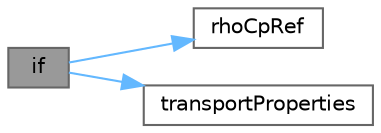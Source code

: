 digraph "if"
{
 // LATEX_PDF_SIZE
  bgcolor="transparent";
  edge [fontname=Helvetica,fontsize=10,labelfontname=Helvetica,labelfontsize=10];
  node [fontname=Helvetica,fontsize=10,shape=box,height=0.2,width=0.4];
  rankdir="LR";
  Node1 [id="Node000001",label="if",height=0.2,width=0.4,color="gray40", fillcolor="grey60", style="filled", fontcolor="black",tooltip=" "];
  Node1 -> Node2 [id="edge1_Node000001_Node000002",color="steelblue1",style="solid",tooltip=" "];
  Node2 [id="Node000002",label="rhoCpRef",height=0.2,width=0.4,color="grey40", fillcolor="white", style="filled",URL="$createIncompressibleRadiationModel_8H.html#a51306d13921387b4356cbe3ae1ca4c61",tooltip=" "];
  Node1 -> Node3 [id="edge2_Node000001_Node000003",color="steelblue1",style="solid",tooltip=" "];
  Node3 [id="Node000003",label="transportProperties",height=0.2,width=0.4,color="grey40", fillcolor="white", style="filled",URL="$solvers_2finiteArea_2liquidFilmFoam_2readTransportProperties_8H.html#a140cc8e329e5bd7c2c59d118aed32776",tooltip=" "];
}
